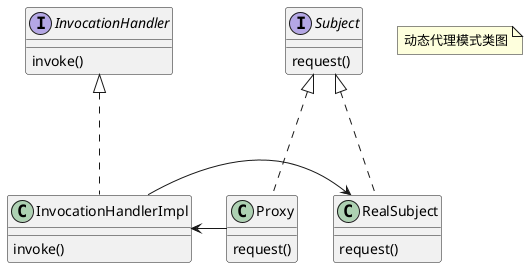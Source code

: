 @startuml

note "动态代理模式类图" as N1
interface Subject {
    request()
}

interface InvocationHandler {
    invoke()
}

class RealSubject {
     request()
}

class InvocationHandlerImpl {
    invoke()
}

class Proxy {
    request()
}

Subject <|... RealSubject
Subject <|... Proxy

InvocationHandler <|... InvocationHandlerImpl

RealSubject <--left InvocationHandlerImpl
InvocationHandlerImpl <---right Proxy
@enduml